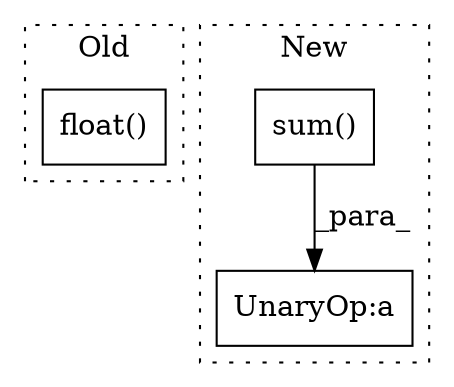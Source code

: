 digraph G {
subgraph cluster0 {
1 [label="float()" a="75" s="671" l="14" shape="box"];
label = "Old";
style="dotted";
}
subgraph cluster1 {
2 [label="sum()" a="75" s="805" l="31" shape="box"];
3 [label="UnaryOp:a" a="61" s="857" l="41" shape="box"];
label = "New";
style="dotted";
}
2 -> 3 [label="_para_"];
}